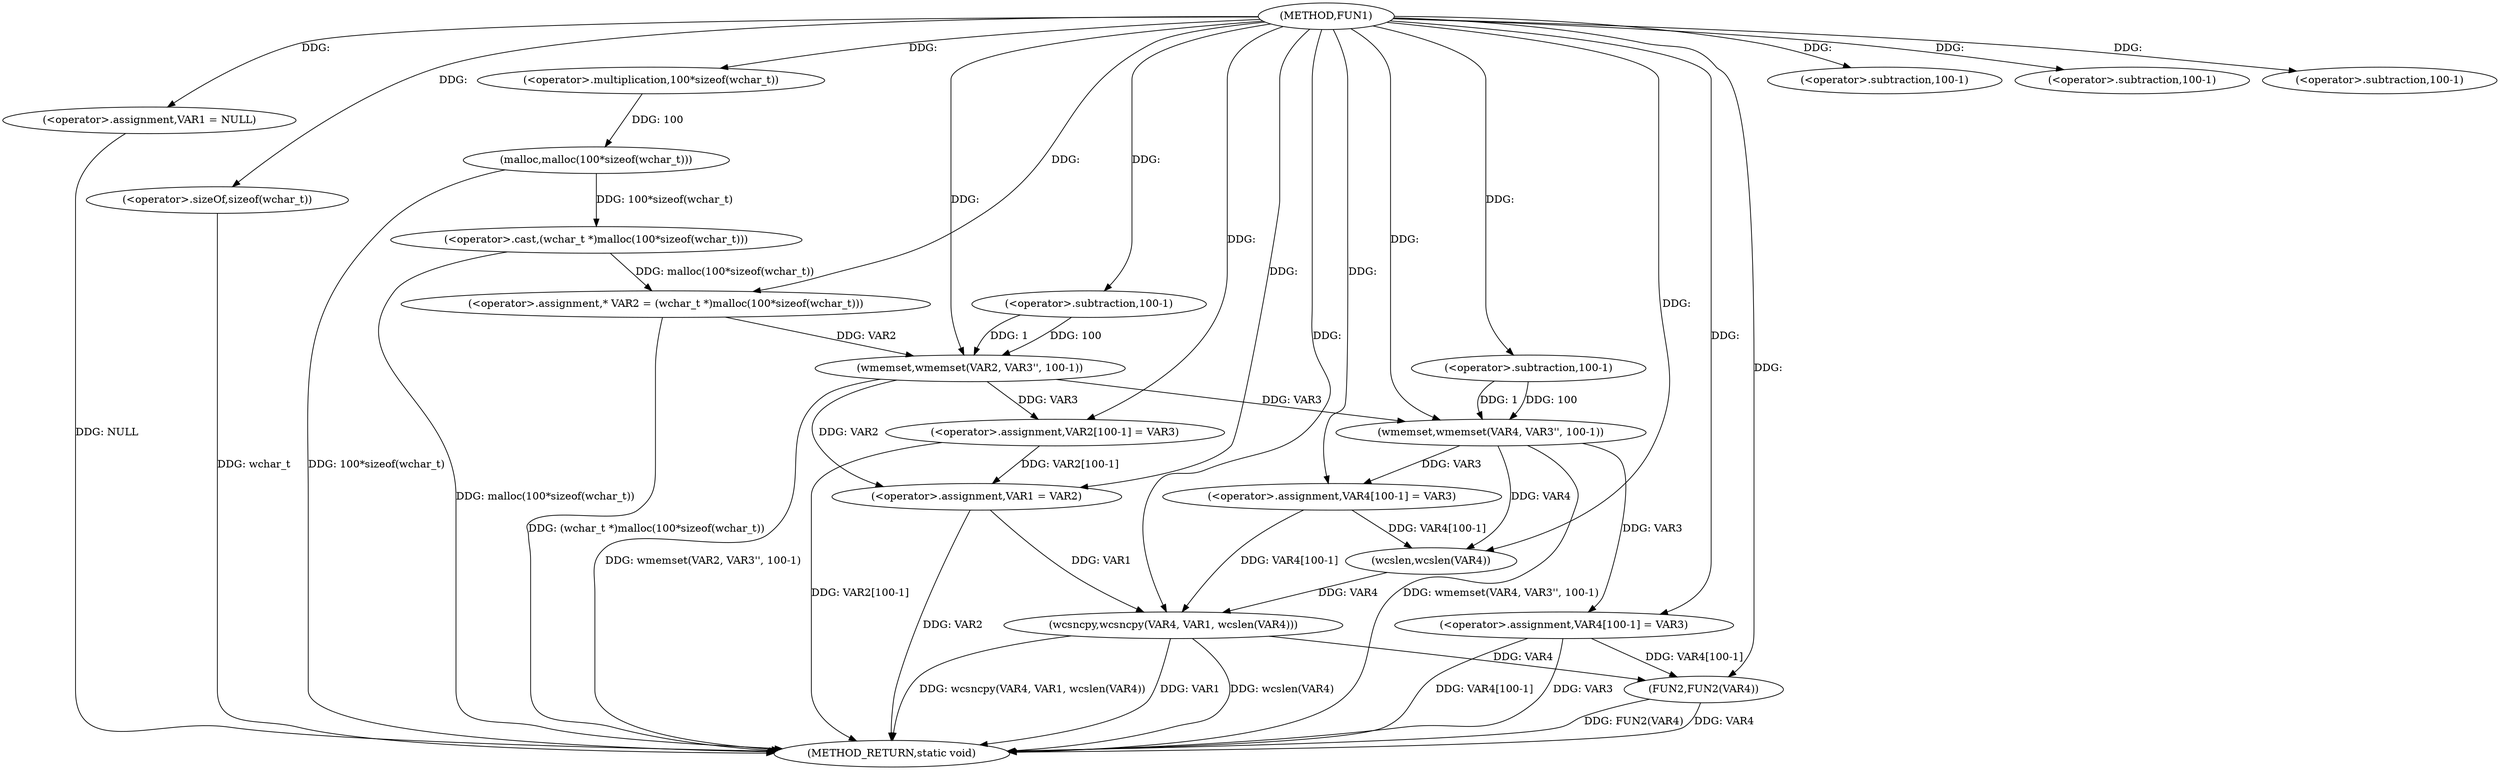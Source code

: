 digraph FUN1 {  
"1000100" [label = "(METHOD,FUN1)" ]
"1000162" [label = "(METHOD_RETURN,static void)" ]
"1000103" [label = "(<operator>.assignment,VAR1 = NULL)" ]
"1000108" [label = "(<operator>.assignment,* VAR2 = (wchar_t *)malloc(100*sizeof(wchar_t)))" ]
"1000110" [label = "(<operator>.cast,(wchar_t *)malloc(100*sizeof(wchar_t)))" ]
"1000112" [label = "(malloc,malloc(100*sizeof(wchar_t)))" ]
"1000113" [label = "(<operator>.multiplication,100*sizeof(wchar_t))" ]
"1000115" [label = "(<operator>.sizeOf,sizeof(wchar_t))" ]
"1000117" [label = "(wmemset,wmemset(VAR2, VAR3'', 100-1))" ]
"1000120" [label = "(<operator>.subtraction,100-1)" ]
"1000123" [label = "(<operator>.assignment,VAR2[100-1] = VAR3)" ]
"1000126" [label = "(<operator>.subtraction,100-1)" ]
"1000130" [label = "(<operator>.assignment,VAR1 = VAR2)" ]
"1000135" [label = "(wmemset,wmemset(VAR4, VAR3'', 100-1))" ]
"1000138" [label = "(<operator>.subtraction,100-1)" ]
"1000141" [label = "(<operator>.assignment,VAR4[100-1] = VAR3)" ]
"1000144" [label = "(<operator>.subtraction,100-1)" ]
"1000148" [label = "(wcsncpy,wcsncpy(VAR4, VAR1, wcslen(VAR4)))" ]
"1000151" [label = "(wcslen,wcslen(VAR4))" ]
"1000153" [label = "(<operator>.assignment,VAR4[100-1] = VAR3)" ]
"1000156" [label = "(<operator>.subtraction,100-1)" ]
"1000160" [label = "(FUN2,FUN2(VAR4))" ]
  "1000148" -> "1000162"  [ label = "DDG: wcslen(VAR4)"] 
  "1000103" -> "1000162"  [ label = "DDG: NULL"] 
  "1000160" -> "1000162"  [ label = "DDG: FUN2(VAR4)"] 
  "1000148" -> "1000162"  [ label = "DDG: wcsncpy(VAR4, VAR1, wcslen(VAR4))"] 
  "1000110" -> "1000162"  [ label = "DDG: malloc(100*sizeof(wchar_t))"] 
  "1000153" -> "1000162"  [ label = "DDG: VAR4[100-1]"] 
  "1000148" -> "1000162"  [ label = "DDG: VAR1"] 
  "1000123" -> "1000162"  [ label = "DDG: VAR2[100-1]"] 
  "1000153" -> "1000162"  [ label = "DDG: VAR3"] 
  "1000117" -> "1000162"  [ label = "DDG: wmemset(VAR2, VAR3'', 100-1)"] 
  "1000130" -> "1000162"  [ label = "DDG: VAR2"] 
  "1000135" -> "1000162"  [ label = "DDG: wmemset(VAR4, VAR3'', 100-1)"] 
  "1000112" -> "1000162"  [ label = "DDG: 100*sizeof(wchar_t)"] 
  "1000108" -> "1000162"  [ label = "DDG: (wchar_t *)malloc(100*sizeof(wchar_t))"] 
  "1000160" -> "1000162"  [ label = "DDG: VAR4"] 
  "1000115" -> "1000162"  [ label = "DDG: wchar_t"] 
  "1000100" -> "1000103"  [ label = "DDG: "] 
  "1000110" -> "1000108"  [ label = "DDG: malloc(100*sizeof(wchar_t))"] 
  "1000100" -> "1000108"  [ label = "DDG: "] 
  "1000112" -> "1000110"  [ label = "DDG: 100*sizeof(wchar_t)"] 
  "1000113" -> "1000112"  [ label = "DDG: 100"] 
  "1000100" -> "1000113"  [ label = "DDG: "] 
  "1000100" -> "1000115"  [ label = "DDG: "] 
  "1000108" -> "1000117"  [ label = "DDG: VAR2"] 
  "1000100" -> "1000117"  [ label = "DDG: "] 
  "1000120" -> "1000117"  [ label = "DDG: 100"] 
  "1000120" -> "1000117"  [ label = "DDG: 1"] 
  "1000100" -> "1000120"  [ label = "DDG: "] 
  "1000117" -> "1000123"  [ label = "DDG: VAR3"] 
  "1000100" -> "1000123"  [ label = "DDG: "] 
  "1000100" -> "1000126"  [ label = "DDG: "] 
  "1000117" -> "1000130"  [ label = "DDG: VAR2"] 
  "1000123" -> "1000130"  [ label = "DDG: VAR2[100-1]"] 
  "1000100" -> "1000130"  [ label = "DDG: "] 
  "1000100" -> "1000135"  [ label = "DDG: "] 
  "1000117" -> "1000135"  [ label = "DDG: VAR3"] 
  "1000138" -> "1000135"  [ label = "DDG: 100"] 
  "1000138" -> "1000135"  [ label = "DDG: 1"] 
  "1000100" -> "1000138"  [ label = "DDG: "] 
  "1000135" -> "1000141"  [ label = "DDG: VAR3"] 
  "1000100" -> "1000141"  [ label = "DDG: "] 
  "1000100" -> "1000144"  [ label = "DDG: "] 
  "1000141" -> "1000148"  [ label = "DDG: VAR4[100-1]"] 
  "1000151" -> "1000148"  [ label = "DDG: VAR4"] 
  "1000100" -> "1000148"  [ label = "DDG: "] 
  "1000130" -> "1000148"  [ label = "DDG: VAR1"] 
  "1000141" -> "1000151"  [ label = "DDG: VAR4[100-1]"] 
  "1000135" -> "1000151"  [ label = "DDG: VAR4"] 
  "1000100" -> "1000151"  [ label = "DDG: "] 
  "1000100" -> "1000153"  [ label = "DDG: "] 
  "1000135" -> "1000153"  [ label = "DDG: VAR3"] 
  "1000100" -> "1000156"  [ label = "DDG: "] 
  "1000148" -> "1000160"  [ label = "DDG: VAR4"] 
  "1000153" -> "1000160"  [ label = "DDG: VAR4[100-1]"] 
  "1000100" -> "1000160"  [ label = "DDG: "] 
}
